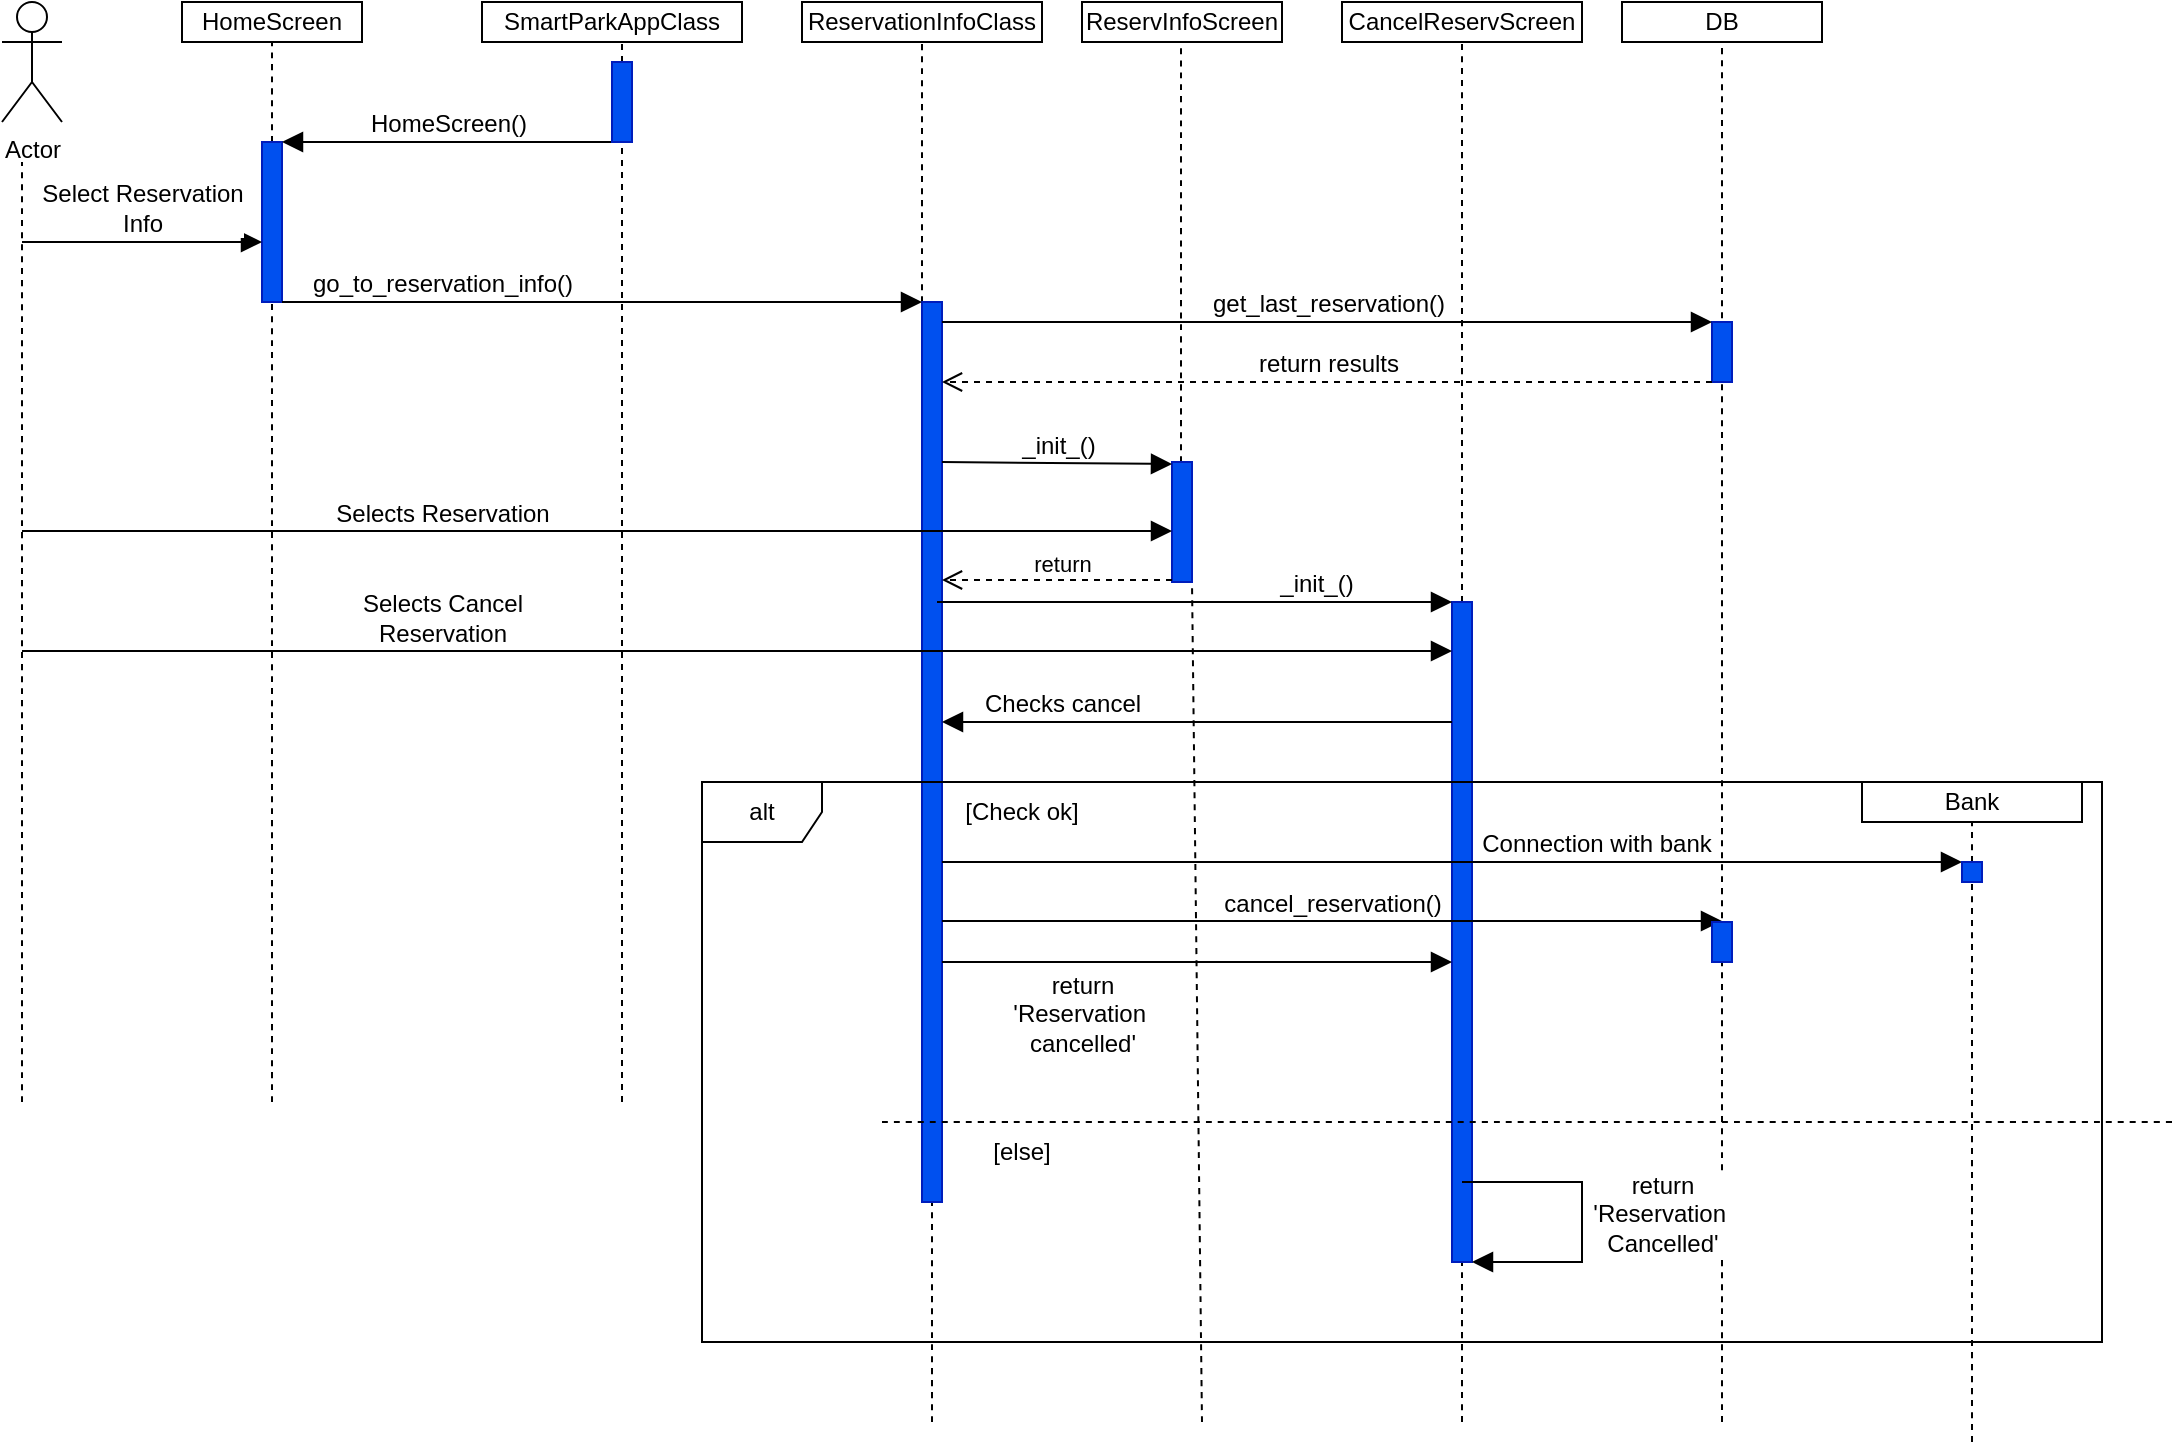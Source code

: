 <mxfile version="27.0.9">
  <diagram name="Page-1" id="2YBvvXClWsGukQMizWep">
    <mxGraphModel dx="1226" dy="667" grid="1" gridSize="10" guides="1" tooltips="1" connect="1" arrows="1" fold="1" page="1" pageScale="1" pageWidth="850" pageHeight="1100" math="0" shadow="0">
      <root>
        <mxCell id="0" />
        <mxCell id="1" parent="0" />
        <mxCell id="3hoJsLYC_WbmtNubMKzN-2" value="Actor" style="shape=umlActor;verticalLabelPosition=bottom;verticalAlign=top;html=1;" parent="1" vertex="1">
          <mxGeometry x="10" y="10" width="30" height="60" as="geometry" />
        </mxCell>
        <mxCell id="3hoJsLYC_WbmtNubMKzN-3" value="" style="endArrow=none;dashed=1;html=1;rounded=0;fontSize=12;startSize=8;endSize=8;curved=1;" parent="1" edge="1">
          <mxGeometry width="50" height="50" relative="1" as="geometry">
            <mxPoint x="20" y="560" as="sourcePoint" />
            <mxPoint x="20" y="90" as="targetPoint" />
          </mxGeometry>
        </mxCell>
        <mxCell id="3hoJsLYC_WbmtNubMKzN-5" value="" style="endArrow=none;dashed=1;html=1;rounded=0;fontSize=12;startSize=8;endSize=8;curved=1;" parent="1" source="3hoJsLYC_WbmtNubMKzN-20" target="3hoJsLYC_WbmtNubMKzN-6" edge="1">
          <mxGeometry width="50" height="50" relative="1" as="geometry">
            <mxPoint x="145" y="560" as="sourcePoint" />
            <mxPoint x="350" y="290" as="targetPoint" />
          </mxGeometry>
        </mxCell>
        <mxCell id="3hoJsLYC_WbmtNubMKzN-6" value="HomeScreen" style="rounded=0;whiteSpace=wrap;html=1;" parent="1" vertex="1">
          <mxGeometry x="100" y="10" width="90" height="20" as="geometry" />
        </mxCell>
        <mxCell id="3hoJsLYC_WbmtNubMKzN-7" value="ReservationInfoClass" style="rounded=0;whiteSpace=wrap;html=1;" parent="1" vertex="1">
          <mxGeometry x="410" y="10" width="120" height="20" as="geometry" />
        </mxCell>
        <mxCell id="3hoJsLYC_WbmtNubMKzN-8" value="" style="endArrow=none;dashed=1;html=1;rounded=0;fontSize=12;startSize=8;endSize=8;curved=1;entryX=0.5;entryY=1;entryDx=0;entryDy=0;" parent="1" source="3hoJsLYC_WbmtNubMKzN-19" target="3hoJsLYC_WbmtNubMKzN-7" edge="1">
          <mxGeometry width="50" height="50" relative="1" as="geometry">
            <mxPoint x="475" y="560" as="sourcePoint" />
            <mxPoint x="560" y="290" as="targetPoint" />
          </mxGeometry>
        </mxCell>
        <mxCell id="3hoJsLYC_WbmtNubMKzN-10" value="ReservInfoScreen" style="rounded=0;whiteSpace=wrap;html=1;" parent="1" vertex="1">
          <mxGeometry x="550" y="10" width="100" height="20" as="geometry" />
        </mxCell>
        <mxCell id="3hoJsLYC_WbmtNubMKzN-11" value="" style="endArrow=none;dashed=1;html=1;rounded=0;fontSize=12;startSize=8;endSize=8;curved=1;" parent="1" source="3hoJsLYC_WbmtNubMKzN-18" edge="1">
          <mxGeometry width="50" height="50" relative="1" as="geometry">
            <mxPoint x="600" y="560" as="sourcePoint" />
            <mxPoint x="599.5" y="30" as="targetPoint" />
          </mxGeometry>
        </mxCell>
        <mxCell id="3hoJsLYC_WbmtNubMKzN-12" value="" style="endArrow=none;dashed=1;html=1;rounded=0;fontSize=12;startSize=8;endSize=8;curved=1;" parent="1" source="3hoJsLYC_WbmtNubMKzN-17" target="3hoJsLYC_WbmtNubMKzN-13" edge="1">
          <mxGeometry width="50" height="50" relative="1" as="geometry">
            <mxPoint x="740" y="560" as="sourcePoint" />
            <mxPoint x="580" y="290" as="targetPoint" />
          </mxGeometry>
        </mxCell>
        <mxCell id="3hoJsLYC_WbmtNubMKzN-13" value="CancelReservScreen" style="rounded=0;whiteSpace=wrap;html=1;" parent="1" vertex="1">
          <mxGeometry x="680" y="10" width="120" height="20" as="geometry" />
        </mxCell>
        <mxCell id="3hoJsLYC_WbmtNubMKzN-14" value="" style="endArrow=none;dashed=1;html=1;rounded=0;fontSize=12;startSize=8;endSize=8;curved=1;" parent="1" target="3hoJsLYC_WbmtNubMKzN-15" edge="1">
          <mxGeometry width="50" height="50" relative="1" as="geometry">
            <mxPoint x="870" y="720" as="sourcePoint" />
            <mxPoint x="580" y="290" as="targetPoint" />
          </mxGeometry>
        </mxCell>
        <mxCell id="3hoJsLYC_WbmtNubMKzN-15" value="DB" style="rounded=0;whiteSpace=wrap;html=1;" parent="1" vertex="1">
          <mxGeometry x="820" y="10" width="100" height="20" as="geometry" />
        </mxCell>
        <mxCell id="3hoJsLYC_WbmtNubMKzN-16" value="" style="html=1;points=[[0,0,0,0,5],[0,1,0,0,-5],[1,0,0,0,5],[1,1,0,0,-5]];perimeter=orthogonalPerimeter;outlineConnect=0;targetShapes=umlLifeline;portConstraint=eastwest;newEdgeStyle={&quot;curved&quot;:0,&quot;rounded&quot;:0};fillColor=#0050ef;fontColor=#ffffff;strokeColor=#001DBC;" parent="1" vertex="1">
          <mxGeometry x="865" y="170" width="10" height="30" as="geometry" />
        </mxCell>
        <mxCell id="3hoJsLYC_WbmtNubMKzN-21" value="" style="endArrow=none;dashed=1;html=1;rounded=0;fontSize=12;startSize=8;endSize=8;curved=1;" parent="1" target="3hoJsLYC_WbmtNubMKzN-20" edge="1">
          <mxGeometry width="50" height="50" relative="1" as="geometry">
            <mxPoint x="145" y="560" as="sourcePoint" />
            <mxPoint x="145" y="30" as="targetPoint" />
          </mxGeometry>
        </mxCell>
        <mxCell id="3hoJsLYC_WbmtNubMKzN-20" value="" style="html=1;points=[[0,0,0,0,5],[0,1,0,0,-5],[1,0,0,0,5],[1,1,0,0,-5]];perimeter=orthogonalPerimeter;outlineConnect=0;targetShapes=umlLifeline;portConstraint=eastwest;newEdgeStyle={&quot;curved&quot;:0,&quot;rounded&quot;:0};fillColor=#0050ef;fontColor=#ffffff;strokeColor=#001DBC;" parent="1" vertex="1">
          <mxGeometry x="140" y="80" width="10" height="80" as="geometry" />
        </mxCell>
        <mxCell id="3hoJsLYC_WbmtNubMKzN-22" value="" style="endArrow=none;dashed=1;html=1;rounded=0;fontSize=12;startSize=8;endSize=8;curved=1;entryX=0.5;entryY=1;entryDx=0;entryDy=0;" parent="1" target="3hoJsLYC_WbmtNubMKzN-19" edge="1">
          <mxGeometry width="50" height="50" relative="1" as="geometry">
            <mxPoint x="475" y="720" as="sourcePoint" />
            <mxPoint x="475" y="30" as="targetPoint" />
          </mxGeometry>
        </mxCell>
        <mxCell id="3hoJsLYC_WbmtNubMKzN-19" value="" style="html=1;points=[[0,0,0,0,5],[0,1,0,0,-5],[1,0,0,0,5],[1,1,0,0,-5]];perimeter=orthogonalPerimeter;outlineConnect=0;targetShapes=umlLifeline;portConstraint=eastwest;newEdgeStyle={&quot;curved&quot;:0,&quot;rounded&quot;:0};fillColor=#0050ef;fontColor=#ffffff;strokeColor=#001DBC;" parent="1" vertex="1">
          <mxGeometry x="470" y="160" width="10" height="450" as="geometry" />
        </mxCell>
        <mxCell id="3hoJsLYC_WbmtNubMKzN-23" value="" style="endArrow=none;dashed=1;html=1;rounded=0;fontSize=12;startSize=8;endSize=8;curved=1;" parent="1" target="3hoJsLYC_WbmtNubMKzN-17" edge="1">
          <mxGeometry width="50" height="50" relative="1" as="geometry">
            <mxPoint x="740" y="720" as="sourcePoint" />
            <mxPoint x="740" y="30" as="targetPoint" />
          </mxGeometry>
        </mxCell>
        <mxCell id="3hoJsLYC_WbmtNubMKzN-17" value="" style="html=1;points=[[0,0,0,0,5],[0,1,0,0,-5],[1,0,0,0,5],[1,1,0,0,-5]];perimeter=orthogonalPerimeter;outlineConnect=0;targetShapes=umlLifeline;portConstraint=eastwest;newEdgeStyle={&quot;curved&quot;:0,&quot;rounded&quot;:0};fillColor=#0050ef;fontColor=#ffffff;strokeColor=#001DBC;" parent="1" vertex="1">
          <mxGeometry x="735" y="310" width="10" height="330" as="geometry" />
        </mxCell>
        <mxCell id="3hoJsLYC_WbmtNubMKzN-24" value="Select Reservation&lt;div&gt;Info&lt;/div&gt;" style="html=1;verticalAlign=bottom;endArrow=block;curved=0;rounded=0;fontSize=12;startSize=8;endSize=8;" parent="1" target="3hoJsLYC_WbmtNubMKzN-20" edge="1">
          <mxGeometry width="80" relative="1" as="geometry">
            <mxPoint x="20" y="130" as="sourcePoint" />
            <mxPoint x="100" y="130" as="targetPoint" />
          </mxGeometry>
        </mxCell>
        <mxCell id="3hoJsLYC_WbmtNubMKzN-25" value="HomeScreen()" style="html=1;verticalAlign=bottom;endArrow=block;curved=0;rounded=0;fontSize=12;startSize=8;endSize=8;" parent="1" edge="1" source="rl1UWaym4wuPpMPKjnlJ-4">
          <mxGeometry width="80" relative="1" as="geometry">
            <mxPoint x="260" y="80" as="sourcePoint" />
            <mxPoint x="150" y="80" as="targetPoint" />
          </mxGeometry>
        </mxCell>
        <mxCell id="3hoJsLYC_WbmtNubMKzN-26" value="go_to_reservation_info()" style="html=1;verticalAlign=bottom;endArrow=block;curved=0;rounded=0;fontSize=12;startSize=8;endSize=8;" parent="1" target="3hoJsLYC_WbmtNubMKzN-19" edge="1">
          <mxGeometry x="-0.5" width="80" relative="1" as="geometry">
            <mxPoint x="150" y="160" as="sourcePoint" />
            <mxPoint x="230" y="160" as="targetPoint" />
            <mxPoint as="offset" />
          </mxGeometry>
        </mxCell>
        <mxCell id="3hoJsLYC_WbmtNubMKzN-27" value="get_last_reservation()" style="html=1;verticalAlign=bottom;endArrow=block;curved=0;rounded=0;fontSize=12;startSize=8;endSize=8;" parent="1" target="3hoJsLYC_WbmtNubMKzN-16" edge="1">
          <mxGeometry x="0.003" width="80" relative="1" as="geometry">
            <mxPoint x="480" y="170" as="sourcePoint" />
            <mxPoint x="560" y="170" as="targetPoint" />
            <mxPoint as="offset" />
          </mxGeometry>
        </mxCell>
        <mxCell id="3hoJsLYC_WbmtNubMKzN-29" value="return results" style="html=1;verticalAlign=bottom;endArrow=open;dashed=1;endSize=8;curved=0;rounded=0;fontSize=12;exitX=0;exitY=1;exitDx=0;exitDy=-5;exitPerimeter=0;" parent="1" edge="1">
          <mxGeometry relative="1" as="geometry">
            <mxPoint x="865" y="200" as="sourcePoint" />
            <mxPoint x="480" y="200" as="targetPoint" />
          </mxGeometry>
        </mxCell>
        <mxCell id="3hoJsLYC_WbmtNubMKzN-30" value="" style="endArrow=none;dashed=1;html=1;rounded=0;fontSize=12;startSize=8;endSize=8;curved=1;" parent="1" target="3hoJsLYC_WbmtNubMKzN-18" edge="1">
          <mxGeometry width="50" height="50" relative="1" as="geometry">
            <mxPoint x="610" y="720" as="sourcePoint" />
            <mxPoint x="599.5" y="30" as="targetPoint" />
          </mxGeometry>
        </mxCell>
        <mxCell id="3hoJsLYC_WbmtNubMKzN-18" value="" style="html=1;points=[[0,0,0,0,5],[0,1,0,0,-5],[1,0,0,0,5],[1,1,0,0,-5]];perimeter=orthogonalPerimeter;outlineConnect=0;targetShapes=umlLifeline;portConstraint=eastwest;newEdgeStyle={&quot;curved&quot;:0,&quot;rounded&quot;:0};fillColor=#0050ef;fontColor=#ffffff;strokeColor=#001DBC;" parent="1" vertex="1">
          <mxGeometry x="595" y="240" width="10" height="60" as="geometry" />
        </mxCell>
        <mxCell id="3hoJsLYC_WbmtNubMKzN-31" value="&lt;div&gt;_init_()&lt;/div&gt;" style="html=1;verticalAlign=bottom;endArrow=block;curved=0;rounded=0;fontSize=12;startSize=8;endSize=8;" parent="1" edge="1">
          <mxGeometry x="0.009" width="80" relative="1" as="geometry">
            <mxPoint x="480" y="240" as="sourcePoint" />
            <mxPoint x="595" y="241" as="targetPoint" />
            <mxPoint as="offset" />
          </mxGeometry>
        </mxCell>
        <mxCell id="3hoJsLYC_WbmtNubMKzN-32" value="Selects Reservation" style="html=1;verticalAlign=bottom;endArrow=block;curved=0;rounded=0;fontSize=12;startSize=8;endSize=8;" parent="1" target="3hoJsLYC_WbmtNubMKzN-18" edge="1">
          <mxGeometry x="-0.27" width="80" relative="1" as="geometry">
            <mxPoint x="20" y="274.5" as="sourcePoint" />
            <mxPoint x="100" y="274.5" as="targetPoint" />
            <mxPoint as="offset" />
          </mxGeometry>
        </mxCell>
        <mxCell id="3hoJsLYC_WbmtNubMKzN-33" value="&lt;span style=&quot;background-color: light-dark(#ffffff, var(--ge-dark-color, #121212)); color: light-dark(rgb(0, 0, 0), rgb(255, 255, 255));&quot;&gt;_init_()&lt;/span&gt;" style="html=1;verticalAlign=bottom;endArrow=block;curved=0;rounded=0;fontSize=12;startSize=8;endSize=8;" parent="1" edge="1">
          <mxGeometry x="0.469" width="80" relative="1" as="geometry">
            <mxPoint x="477.5" y="310" as="sourcePoint" />
            <mxPoint x="735" y="310" as="targetPoint" />
            <mxPoint as="offset" />
          </mxGeometry>
        </mxCell>
        <mxCell id="3hoJsLYC_WbmtNubMKzN-34" value="Selects Cancel&lt;div&gt;Reservation&lt;/div&gt;" style="html=1;verticalAlign=bottom;endArrow=block;curved=0;rounded=0;fontSize=12;startSize=8;endSize=8;" parent="1" target="3hoJsLYC_WbmtNubMKzN-17" edge="1">
          <mxGeometry x="-0.413" width="80" relative="1" as="geometry">
            <mxPoint x="20" y="334.5" as="sourcePoint" />
            <mxPoint x="100" y="334.5" as="targetPoint" />
            <mxPoint as="offset" />
          </mxGeometry>
        </mxCell>
        <mxCell id="3hoJsLYC_WbmtNubMKzN-35" value="Checks&amp;nbsp;&lt;span style=&quot;background-color: light-dark(#ffffff, var(--ge-dark-color, #121212)); color: light-dark(rgb(0, 0, 0), rgb(255, 255, 255));&quot;&gt;cancel&lt;/span&gt;" style="html=1;verticalAlign=bottom;endArrow=block;curved=0;rounded=0;fontSize=12;startSize=8;endSize=8;" parent="1" edge="1">
          <mxGeometry x="0.529" width="80" relative="1" as="geometry">
            <mxPoint x="735" y="370" as="sourcePoint" />
            <mxPoint x="480" y="370" as="targetPoint" />
            <Array as="points">
              <mxPoint x="640" y="370" />
              <mxPoint x="550" y="370" />
            </Array>
            <mxPoint as="offset" />
          </mxGeometry>
        </mxCell>
        <mxCell id="3hoJsLYC_WbmtNubMKzN-36" value="alt" style="shape=umlFrame;whiteSpace=wrap;html=1;pointerEvents=0;" parent="1" vertex="1">
          <mxGeometry x="360" y="400" width="700" height="280" as="geometry" />
        </mxCell>
        <mxCell id="3hoJsLYC_WbmtNubMKzN-37" value="[Check ok]" style="text;html=1;align=center;verticalAlign=middle;whiteSpace=wrap;rounded=0;" parent="1" vertex="1">
          <mxGeometry x="490" y="400" width="60" height="30" as="geometry" />
        </mxCell>
        <mxCell id="3hoJsLYC_WbmtNubMKzN-38" value="cancel_reservation()" style="html=1;verticalAlign=bottom;endArrow=block;curved=0;rounded=0;fontSize=12;startSize=8;endSize=8;" parent="1" edge="1" source="3hoJsLYC_WbmtNubMKzN-19">
          <mxGeometry width="80" relative="1" as="geometry">
            <mxPoint x="740" y="469.5" as="sourcePoint" />
            <mxPoint x="870" y="469.5" as="targetPoint" />
            <mxPoint as="offset" />
          </mxGeometry>
        </mxCell>
        <mxCell id="3hoJsLYC_WbmtNubMKzN-39" value="" style="html=1;points=[[0,0,0,0,5],[0,1,0,0,-5],[1,0,0,0,5],[1,1,0,0,-5]];perimeter=orthogonalPerimeter;outlineConnect=0;targetShapes=umlLifeline;portConstraint=eastwest;newEdgeStyle={&quot;curved&quot;:0,&quot;rounded&quot;:0};fillColor=#0050ef;fontColor=#ffffff;strokeColor=#001DBC;" parent="1" vertex="1">
          <mxGeometry x="865" y="470" width="10" height="20" as="geometry" />
        </mxCell>
        <mxCell id="3hoJsLYC_WbmtNubMKzN-41" value="" style="endArrow=none;dashed=1;html=1;rounded=0;fontSize=12;startSize=8;endSize=8;curved=1;" parent="1" source="3hoJsLYC_WbmtNubMKzN-51" target="3hoJsLYC_WbmtNubMKzN-42" edge="1">
          <mxGeometry width="50" height="50" relative="1" as="geometry">
            <mxPoint x="995" y="730" as="sourcePoint" />
            <mxPoint x="800" y="290" as="targetPoint" />
          </mxGeometry>
        </mxCell>
        <mxCell id="3hoJsLYC_WbmtNubMKzN-42" value="Bank" style="rounded=0;whiteSpace=wrap;html=1;" parent="1" vertex="1">
          <mxGeometry x="940" y="400" width="110" height="20" as="geometry" />
        </mxCell>
        <mxCell id="3hoJsLYC_WbmtNubMKzN-43" value="Connection with bank" style="html=1;verticalAlign=bottom;endArrow=block;curved=0;rounded=0;fontSize=12;startSize=8;endSize=8;" parent="1" edge="1" source="3hoJsLYC_WbmtNubMKzN-19">
          <mxGeometry x="0.28" width="80" relative="1" as="geometry">
            <mxPoint x="740" y="440" as="sourcePoint" />
            <mxPoint x="990" y="440" as="targetPoint" />
            <mxPoint as="offset" />
          </mxGeometry>
        </mxCell>
        <mxCell id="3hoJsLYC_WbmtNubMKzN-44" value="return&lt;div&gt;&#39;Reservation&amp;nbsp;&lt;/div&gt;&lt;div&gt;cancelled&#39;&lt;/div&gt;" style="html=1;verticalAlign=bottom;endArrow=block;curved=0;rounded=0;fontSize=12;startSize=8;endSize=8;" parent="1" edge="1" target="3hoJsLYC_WbmtNubMKzN-17">
          <mxGeometry x="-0.451" y="-50" width="80" relative="1" as="geometry">
            <mxPoint x="480" y="490" as="sourcePoint" />
            <mxPoint x="485" y="525" as="targetPoint" />
            <Array as="points">
              <mxPoint x="530" y="490" />
              <mxPoint x="640" y="490" />
            </Array>
            <mxPoint as="offset" />
          </mxGeometry>
        </mxCell>
        <mxCell id="3hoJsLYC_WbmtNubMKzN-46" value="" style="endArrow=none;dashed=1;html=1;rounded=0;fontSize=12;startSize=8;endSize=8;curved=1;" parent="1" edge="1">
          <mxGeometry width="50" height="50" relative="1" as="geometry">
            <mxPoint x="450" y="570" as="sourcePoint" />
            <mxPoint x="1095" y="570" as="targetPoint" />
            <Array as="points" />
          </mxGeometry>
        </mxCell>
        <mxCell id="3hoJsLYC_WbmtNubMKzN-47" value="[else]" style="text;html=1;align=center;verticalAlign=middle;whiteSpace=wrap;rounded=0;" parent="1" vertex="1">
          <mxGeometry x="490" y="570" width="60" height="30" as="geometry" />
        </mxCell>
        <mxCell id="3hoJsLYC_WbmtNubMKzN-48" style="edgeStyle=none;curved=1;rounded=0;orthogonalLoop=1;jettySize=auto;html=1;exitX=0.5;exitY=1;exitDx=0;exitDy=0;fontSize=12;startSize=8;endSize=8;" parent="1" source="3hoJsLYC_WbmtNubMKzN-47" target="3hoJsLYC_WbmtNubMKzN-47" edge="1">
          <mxGeometry relative="1" as="geometry" />
        </mxCell>
        <mxCell id="3hoJsLYC_WbmtNubMKzN-50" value="return&lt;div&gt;&#39;Reservation&amp;nbsp;&lt;/div&gt;&lt;div&gt;Cancelled&#39;&lt;/div&gt;" style="html=1;verticalAlign=bottom;endArrow=block;curved=0;rounded=0;fontSize=12;startSize=8;endSize=8;" parent="1" target="3hoJsLYC_WbmtNubMKzN-17" edge="1">
          <mxGeometry x="0.29" y="-40" width="80" relative="1" as="geometry">
            <mxPoint x="740" y="600" as="sourcePoint" />
            <mxPoint x="870" y="600" as="targetPoint" />
            <mxPoint x="40" y="40" as="offset" />
            <Array as="points">
              <mxPoint x="800" y="600" />
              <mxPoint x="800" y="640" />
            </Array>
          </mxGeometry>
        </mxCell>
        <mxCell id="3hoJsLYC_WbmtNubMKzN-54" value="" style="endArrow=none;dashed=1;html=1;rounded=0;fontSize=12;startSize=8;endSize=8;curved=1;" parent="1" target="3hoJsLYC_WbmtNubMKzN-51" edge="1">
          <mxGeometry width="50" height="50" relative="1" as="geometry">
            <mxPoint x="995" y="730" as="sourcePoint" />
            <mxPoint x="995" y="30" as="targetPoint" />
          </mxGeometry>
        </mxCell>
        <mxCell id="3hoJsLYC_WbmtNubMKzN-51" value="" style="html=1;points=[[0,0,0,0,5],[0,1,0,0,-5],[1,0,0,0,5],[1,1,0,0,-5]];perimeter=orthogonalPerimeter;outlineConnect=0;targetShapes=umlLifeline;portConstraint=eastwest;newEdgeStyle={&quot;curved&quot;:0,&quot;rounded&quot;:0};fillColor=#0050ef;fontColor=#ffffff;strokeColor=#001DBC;" parent="1" vertex="1">
          <mxGeometry x="990" y="440" width="10" height="10" as="geometry" />
        </mxCell>
        <mxCell id="rl1UWaym4wuPpMPKjnlJ-1" value="SmartParkAppClass" style="html=1;whiteSpace=wrap;" vertex="1" parent="1">
          <mxGeometry x="250" y="10" width="130" height="20" as="geometry" />
        </mxCell>
        <mxCell id="rl1UWaym4wuPpMPKjnlJ-2" value="" style="endArrow=none;dashed=1;html=1;rounded=0;" edge="1" parent="1" source="rl1UWaym4wuPpMPKjnlJ-4">
          <mxGeometry width="50" height="50" relative="1" as="geometry">
            <mxPoint x="320" y="560" as="sourcePoint" />
            <mxPoint x="320" y="30" as="targetPoint" />
          </mxGeometry>
        </mxCell>
        <mxCell id="rl1UWaym4wuPpMPKjnlJ-3" value="" style="endArrow=none;dashed=1;html=1;rounded=0;" edge="1" parent="1" target="rl1UWaym4wuPpMPKjnlJ-4">
          <mxGeometry width="50" height="50" relative="1" as="geometry">
            <mxPoint x="320" y="560" as="sourcePoint" />
            <mxPoint x="320" y="30" as="targetPoint" />
          </mxGeometry>
        </mxCell>
        <mxCell id="rl1UWaym4wuPpMPKjnlJ-4" value="" style="html=1;points=[[0,0,0,0,5],[0,1,0,0,-5],[1,0,0,0,5],[1,1,0,0,-5]];perimeter=orthogonalPerimeter;outlineConnect=0;targetShapes=umlLifeline;portConstraint=eastwest;newEdgeStyle={&quot;curved&quot;:0,&quot;rounded&quot;:0};fillColor=#0050ef;fontColor=#ffffff;strokeColor=#001DBC;" vertex="1" parent="1">
          <mxGeometry x="315" y="40" width="10" height="40" as="geometry" />
        </mxCell>
        <mxCell id="rl1UWaym4wuPpMPKjnlJ-5" value="return" style="html=1;verticalAlign=bottom;endArrow=open;dashed=1;endSize=8;curved=0;rounded=0;entryX=1;entryY=0.289;entryDx=0;entryDy=0;entryPerimeter=0;" edge="1" parent="1">
          <mxGeometry x="-0.043" y="1" relative="1" as="geometry">
            <mxPoint x="595" y="299.0" as="sourcePoint" />
            <mxPoint x="480" y="299.0" as="targetPoint" />
            <mxPoint as="offset" />
          </mxGeometry>
        </mxCell>
      </root>
    </mxGraphModel>
  </diagram>
</mxfile>

